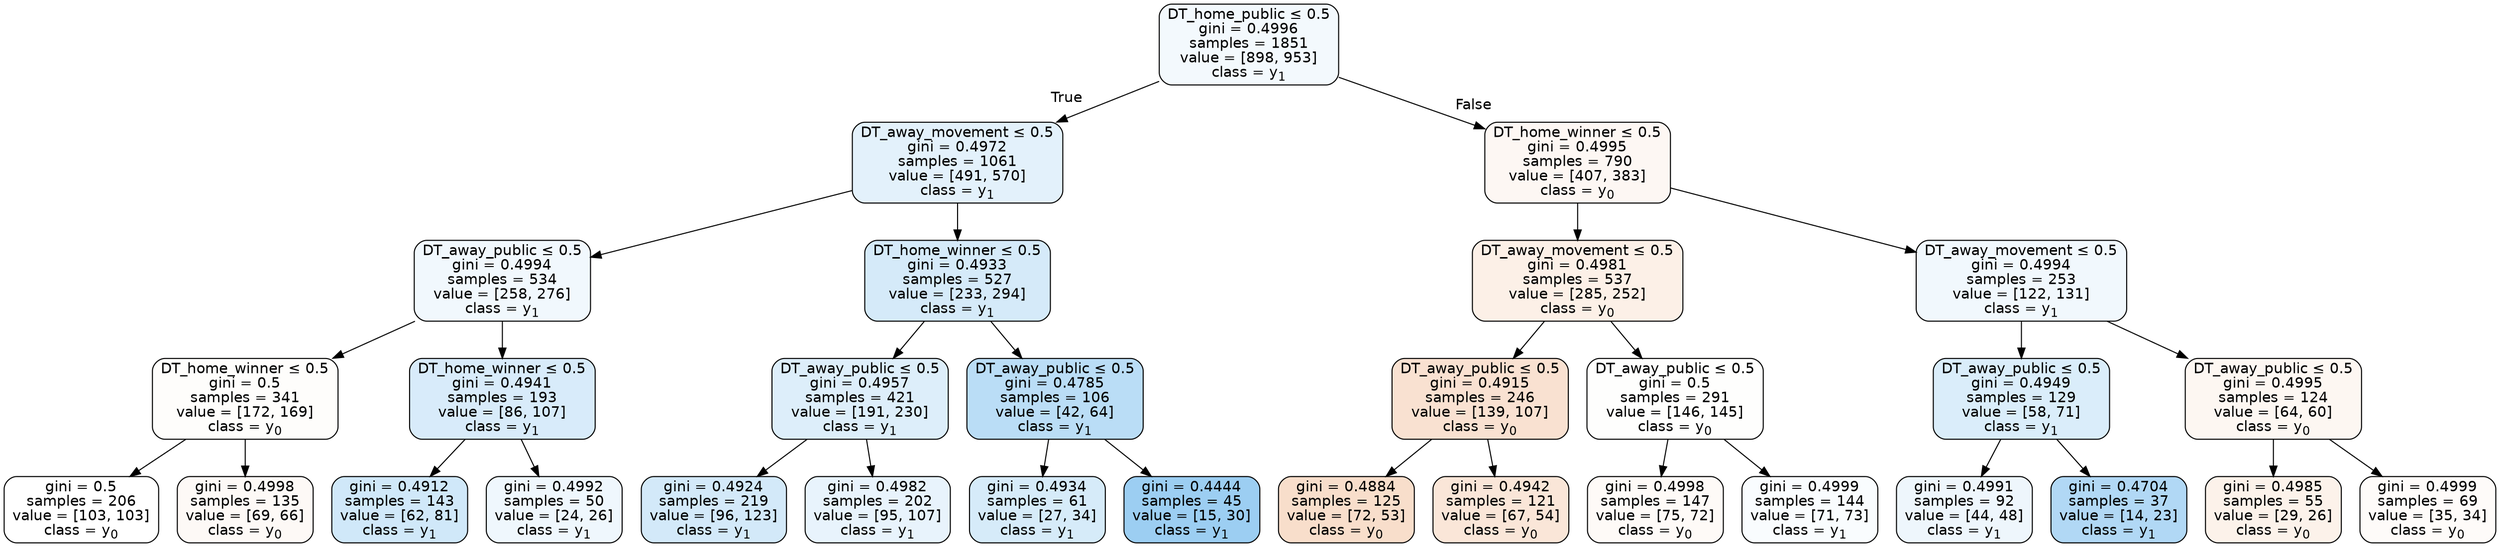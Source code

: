 digraph Tree {
node [shape=box, style="filled, rounded", color="black", fontname=helvetica] ;
edge [fontname=helvetica] ;
0 [label=<DT_home_public &le; 0.5<br/>gini = 0.4996<br/>samples = 1851<br/>value = [898, 953]<br/>class = y<SUB>1</SUB>>, fillcolor="#399de50f"] ;
1 [label=<DT_away_movement &le; 0.5<br/>gini = 0.4972<br/>samples = 1061<br/>value = [491, 570]<br/>class = y<SUB>1</SUB>>, fillcolor="#399de523"] ;
0 -> 1 [labeldistance=2.5, labelangle=45, headlabel="True"] ;
2 [label=<DT_away_public &le; 0.5<br/>gini = 0.4994<br/>samples = 534<br/>value = [258, 276]<br/>class = y<SUB>1</SUB>>, fillcolor="#399de511"] ;
1 -> 2 ;
3 [label=<DT_home_winner &le; 0.5<br/>gini = 0.5<br/>samples = 341<br/>value = [172, 169]<br/>class = y<SUB>0</SUB>>, fillcolor="#e5813904"] ;
2 -> 3 ;
4 [label=<gini = 0.5<br/>samples = 206<br/>value = [103, 103]<br/>class = y<SUB>0</SUB>>, fillcolor="#e5813900"] ;
3 -> 4 ;
5 [label=<gini = 0.4998<br/>samples = 135<br/>value = [69, 66]<br/>class = y<SUB>0</SUB>>, fillcolor="#e581390b"] ;
3 -> 5 ;
6 [label=<DT_home_winner &le; 0.5<br/>gini = 0.4941<br/>samples = 193<br/>value = [86, 107]<br/>class = y<SUB>1</SUB>>, fillcolor="#399de532"] ;
2 -> 6 ;
7 [label=<gini = 0.4912<br/>samples = 143<br/>value = [62, 81]<br/>class = y<SUB>1</SUB>>, fillcolor="#399de53c"] ;
6 -> 7 ;
8 [label=<gini = 0.4992<br/>samples = 50<br/>value = [24, 26]<br/>class = y<SUB>1</SUB>>, fillcolor="#399de514"] ;
6 -> 8 ;
9 [label=<DT_home_winner &le; 0.5<br/>gini = 0.4933<br/>samples = 527<br/>value = [233, 294]<br/>class = y<SUB>1</SUB>>, fillcolor="#399de535"] ;
1 -> 9 ;
10 [label=<DT_away_public &le; 0.5<br/>gini = 0.4957<br/>samples = 421<br/>value = [191, 230]<br/>class = y<SUB>1</SUB>>, fillcolor="#399de52b"] ;
9 -> 10 ;
11 [label=<gini = 0.4924<br/>samples = 219<br/>value = [96, 123]<br/>class = y<SUB>1</SUB>>, fillcolor="#399de538"] ;
10 -> 11 ;
12 [label=<gini = 0.4982<br/>samples = 202<br/>value = [95, 107]<br/>class = y<SUB>1</SUB>>, fillcolor="#399de51d"] ;
10 -> 12 ;
13 [label=<DT_away_public &le; 0.5<br/>gini = 0.4785<br/>samples = 106<br/>value = [42, 64]<br/>class = y<SUB>1</SUB>>, fillcolor="#399de558"] ;
9 -> 13 ;
14 [label=<gini = 0.4934<br/>samples = 61<br/>value = [27, 34]<br/>class = y<SUB>1</SUB>>, fillcolor="#399de534"] ;
13 -> 14 ;
15 [label=<gini = 0.4444<br/>samples = 45<br/>value = [15, 30]<br/>class = y<SUB>1</SUB>>, fillcolor="#399de57f"] ;
13 -> 15 ;
16 [label=<DT_home_winner &le; 0.5<br/>gini = 0.4995<br/>samples = 790<br/>value = [407, 383]<br/>class = y<SUB>0</SUB>>, fillcolor="#e581390f"] ;
0 -> 16 [labeldistance=2.5, labelangle=-45, headlabel="False"] ;
17 [label=<DT_away_movement &le; 0.5<br/>gini = 0.4981<br/>samples = 537<br/>value = [285, 252]<br/>class = y<SUB>0</SUB>>, fillcolor="#e581391e"] ;
16 -> 17 ;
18 [label=<DT_away_public &le; 0.5<br/>gini = 0.4915<br/>samples = 246<br/>value = [139, 107]<br/>class = y<SUB>0</SUB>>, fillcolor="#e581393b"] ;
17 -> 18 ;
19 [label=<gini = 0.4884<br/>samples = 125<br/>value = [72, 53]<br/>class = y<SUB>0</SUB>>, fillcolor="#e5813943"] ;
18 -> 19 ;
20 [label=<gini = 0.4942<br/>samples = 121<br/>value = [67, 54]<br/>class = y<SUB>0</SUB>>, fillcolor="#e5813931"] ;
18 -> 20 ;
21 [label=<DT_away_public &le; 0.5<br/>gini = 0.5<br/>samples = 291<br/>value = [146, 145]<br/>class = y<SUB>0</SUB>>, fillcolor="#e5813902"] ;
17 -> 21 ;
22 [label=<gini = 0.4998<br/>samples = 147<br/>value = [75, 72]<br/>class = y<SUB>0</SUB>>, fillcolor="#e581390a"] ;
21 -> 22 ;
23 [label=<gini = 0.4999<br/>samples = 144<br/>value = [71, 73]<br/>class = y<SUB>1</SUB>>, fillcolor="#399de507"] ;
21 -> 23 ;
24 [label=<DT_away_movement &le; 0.5<br/>gini = 0.4994<br/>samples = 253<br/>value = [122, 131]<br/>class = y<SUB>1</SUB>>, fillcolor="#399de512"] ;
16 -> 24 ;
25 [label=<DT_away_public &le; 0.5<br/>gini = 0.4949<br/>samples = 129<br/>value = [58, 71]<br/>class = y<SUB>1</SUB>>, fillcolor="#399de52f"] ;
24 -> 25 ;
26 [label=<gini = 0.4991<br/>samples = 92<br/>value = [44, 48]<br/>class = y<SUB>1</SUB>>, fillcolor="#399de515"] ;
25 -> 26 ;
27 [label=<gini = 0.4704<br/>samples = 37<br/>value = [14, 23]<br/>class = y<SUB>1</SUB>>, fillcolor="#399de564"] ;
25 -> 27 ;
28 [label=<DT_away_public &le; 0.5<br/>gini = 0.4995<br/>samples = 124<br/>value = [64, 60]<br/>class = y<SUB>0</SUB>>, fillcolor="#e5813910"] ;
24 -> 28 ;
29 [label=<gini = 0.4985<br/>samples = 55<br/>value = [29, 26]<br/>class = y<SUB>0</SUB>>, fillcolor="#e581391a"] ;
28 -> 29 ;
30 [label=<gini = 0.4999<br/>samples = 69<br/>value = [35, 34]<br/>class = y<SUB>0</SUB>>, fillcolor="#e5813907"] ;
28 -> 30 ;
}